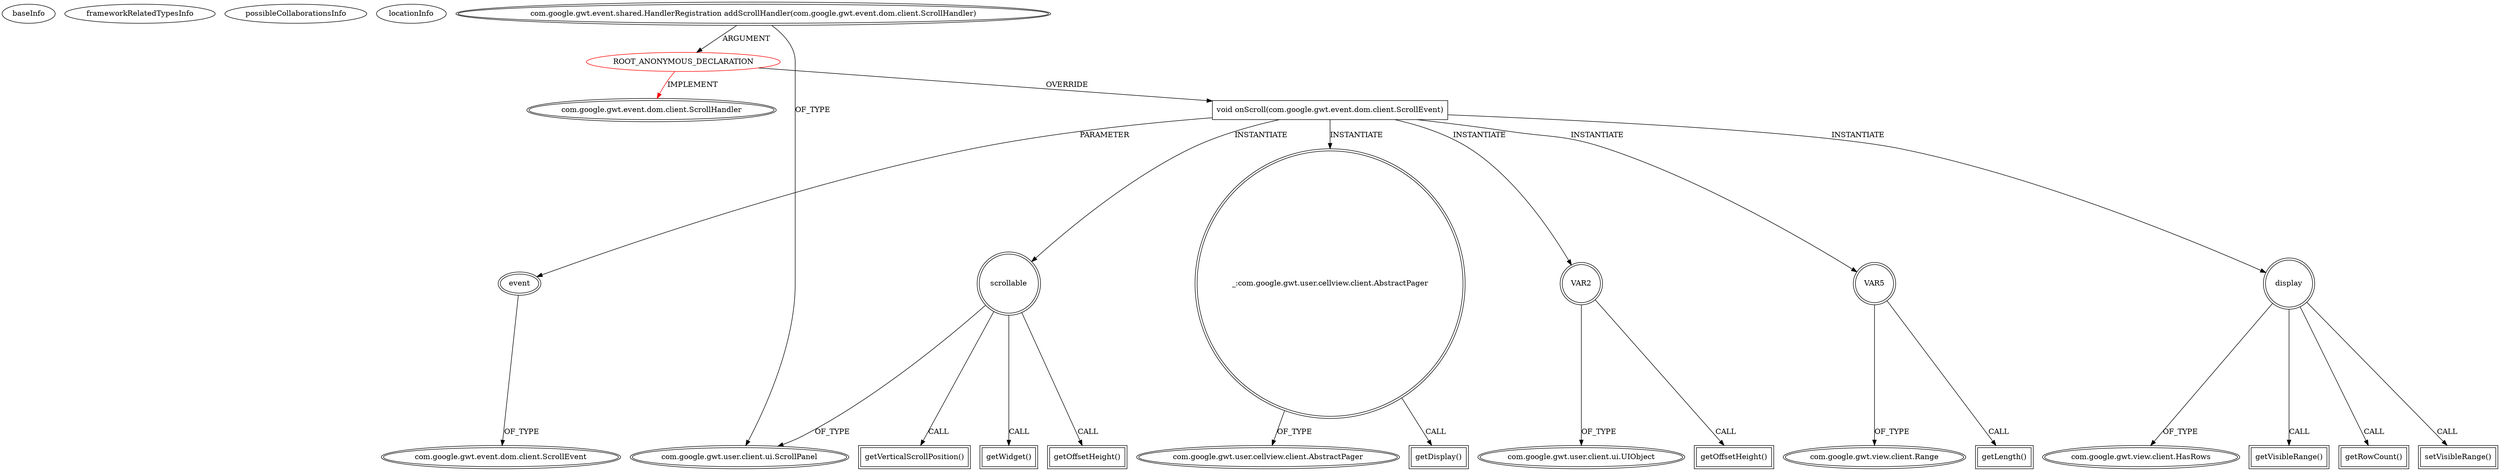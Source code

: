 digraph {
baseInfo[graphId=810,category="extension_graph",isAnonymous=true,possibleRelation=false]
frameworkRelatedTypesInfo[0="com.google.gwt.event.dom.client.ScrollHandler"]
possibleCollaborationsInfo[]
locationInfo[projectName="bahkified-Test",filePath="/bahkified-Test/Test-master/src/main/java/com/blargh/AanP/client/widgets/ShowMorePagerPanel.java",contextSignature="void ShowMorePagerPanel()",graphId="810"]
0[label="ROOT_ANONYMOUS_DECLARATION",vertexType="ROOT_ANONYMOUS_DECLARATION",isFrameworkType=false,color=red]
1[label="com.google.gwt.event.dom.client.ScrollHandler",vertexType="FRAMEWORK_INTERFACE_TYPE",isFrameworkType=true,peripheries=2]
2[label="com.google.gwt.event.shared.HandlerRegistration addScrollHandler(com.google.gwt.event.dom.client.ScrollHandler)",vertexType="OUTSIDE_CALL",isFrameworkType=true,peripheries=2]
3[label="com.google.gwt.user.client.ui.ScrollPanel",vertexType="FRAMEWORK_CLASS_TYPE",isFrameworkType=true,peripheries=2]
4[label="void onScroll(com.google.gwt.event.dom.client.ScrollEvent)",vertexType="OVERRIDING_METHOD_DECLARATION",isFrameworkType=false,shape=box]
5[label="event",vertexType="PARAMETER_DECLARATION",isFrameworkType=true,peripheries=2]
6[label="com.google.gwt.event.dom.client.ScrollEvent",vertexType="FRAMEWORK_CLASS_TYPE",isFrameworkType=true,peripheries=2]
7[label="scrollable",vertexType="VARIABLE_EXPRESION",isFrameworkType=true,peripheries=2,shape=circle]
8[label="getVerticalScrollPosition()",vertexType="INSIDE_CALL",isFrameworkType=true,peripheries=2,shape=box]
10[label="_:com.google.gwt.user.cellview.client.AbstractPager",vertexType="VARIABLE_EXPRESION",isFrameworkType=true,peripheries=2,shape=circle]
12[label="com.google.gwt.user.cellview.client.AbstractPager",vertexType="FRAMEWORK_CLASS_TYPE",isFrameworkType=true,peripheries=2]
11[label="getDisplay()",vertexType="INSIDE_CALL",isFrameworkType=true,peripheries=2,shape=box]
13[label="VAR2",vertexType="VARIABLE_EXPRESION",isFrameworkType=true,peripheries=2,shape=circle]
15[label="com.google.gwt.user.client.ui.UIObject",vertexType="FRAMEWORK_CLASS_TYPE",isFrameworkType=true,peripheries=2]
14[label="getOffsetHeight()",vertexType="INSIDE_CALL",isFrameworkType=true,peripheries=2,shape=box]
17[label="getWidget()",vertexType="INSIDE_CALL",isFrameworkType=true,peripheries=2,shape=box]
19[label="getOffsetHeight()",vertexType="INSIDE_CALL",isFrameworkType=true,peripheries=2,shape=box]
20[label="VAR5",vertexType="VARIABLE_EXPRESION",isFrameworkType=true,peripheries=2,shape=circle]
22[label="com.google.gwt.view.client.Range",vertexType="FRAMEWORK_CLASS_TYPE",isFrameworkType=true,peripheries=2]
21[label="getLength()",vertexType="INSIDE_CALL",isFrameworkType=true,peripheries=2,shape=box]
23[label="display",vertexType="VARIABLE_EXPRESION",isFrameworkType=true,peripheries=2,shape=circle]
25[label="com.google.gwt.view.client.HasRows",vertexType="FRAMEWORK_INTERFACE_TYPE",isFrameworkType=true,peripheries=2]
24[label="getVisibleRange()",vertexType="INSIDE_CALL",isFrameworkType=true,peripheries=2,shape=box]
27[label="getRowCount()",vertexType="INSIDE_CALL",isFrameworkType=true,peripheries=2,shape=box]
29[label="setVisibleRange()",vertexType="INSIDE_CALL",isFrameworkType=true,peripheries=2,shape=box]
0->1[label="IMPLEMENT",color=red]
2->0[label="ARGUMENT"]
2->3[label="OF_TYPE"]
0->4[label="OVERRIDE"]
5->6[label="OF_TYPE"]
4->5[label="PARAMETER"]
4->7[label="INSTANTIATE"]
7->3[label="OF_TYPE"]
7->8[label="CALL"]
4->10[label="INSTANTIATE"]
10->12[label="OF_TYPE"]
10->11[label="CALL"]
4->13[label="INSTANTIATE"]
13->15[label="OF_TYPE"]
13->14[label="CALL"]
7->17[label="CALL"]
7->19[label="CALL"]
4->20[label="INSTANTIATE"]
20->22[label="OF_TYPE"]
20->21[label="CALL"]
4->23[label="INSTANTIATE"]
23->25[label="OF_TYPE"]
23->24[label="CALL"]
23->27[label="CALL"]
23->29[label="CALL"]
}
